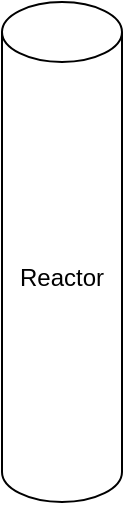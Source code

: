 <mxfile version="20.7.4" type="device"><diagram id="KqbYZSajtcVG8J9wfCSI" name="Page-1"><mxGraphModel dx="1114" dy="999" grid="1" gridSize="10" guides="1" tooltips="1" connect="1" arrows="1" fold="1" page="1" pageScale="1" pageWidth="827" pageHeight="1169" math="0" shadow="0"><root><mxCell id="0"/><mxCell id="1" parent="0"/><mxCell id="jlFHRYN7ye7iPlHiAHNY-1" value="Reactor" style="shape=cylinder3;whiteSpace=wrap;html=1;boundedLbl=1;backgroundOutline=1;size=15;" vertex="1" parent="1"><mxGeometry x="340" y="170" width="60" height="250" as="geometry"/></mxCell></root></mxGraphModel></diagram></mxfile>